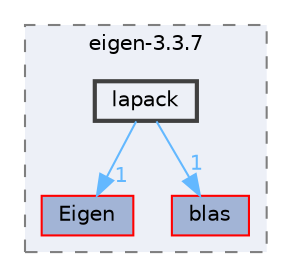 digraph "external/taskflow/3rd-party/eigen-3.3.7/lapack"
{
 // LATEX_PDF_SIZE
  bgcolor="transparent";
  edge [fontname=Helvetica,fontsize=10,labelfontname=Helvetica,labelfontsize=10];
  node [fontname=Helvetica,fontsize=10,shape=box,height=0.2,width=0.4];
  compound=true
  subgraph clusterdir_6c93be1e894d30561f4c37354dfed8f5 {
    graph [ bgcolor="#edf0f7", pencolor="grey50", label="eigen-3.3.7", fontname=Helvetica,fontsize=10 style="filled,dashed", URL="dir_6c93be1e894d30561f4c37354dfed8f5.html",tooltip=""]
  dir_d1a47cac98c279670d673fa2afdb8708 [label="Eigen", fillcolor="#a2b4d6", color="red", style="filled", URL="dir_d1a47cac98c279670d673fa2afdb8708.html",tooltip=""];
  dir_e1c1905490e57a03b6b2e485345ed515 [label="blas", fillcolor="#a2b4d6", color="red", style="filled", URL="dir_e1c1905490e57a03b6b2e485345ed515.html",tooltip=""];
  dir_c1e8a09c6ed2e476f933f0338c700705 [label="lapack", fillcolor="#edf0f7", color="grey25", style="filled,bold", URL="dir_c1e8a09c6ed2e476f933f0338c700705.html",tooltip=""];
  }
  dir_c1e8a09c6ed2e476f933f0338c700705->dir_d1a47cac98c279670d673fa2afdb8708 [headlabel="1", labeldistance=1.5 headhref="dir_000438_000237.html" href="dir_000438_000237.html" color="steelblue1" fontcolor="steelblue1"];
  dir_c1e8a09c6ed2e476f933f0338c700705->dir_e1c1905490e57a03b6b2e485345ed515 [headlabel="1", labeldistance=1.5 headhref="dir_000438_000081.html" href="dir_000438_000081.html" color="steelblue1" fontcolor="steelblue1"];
}
